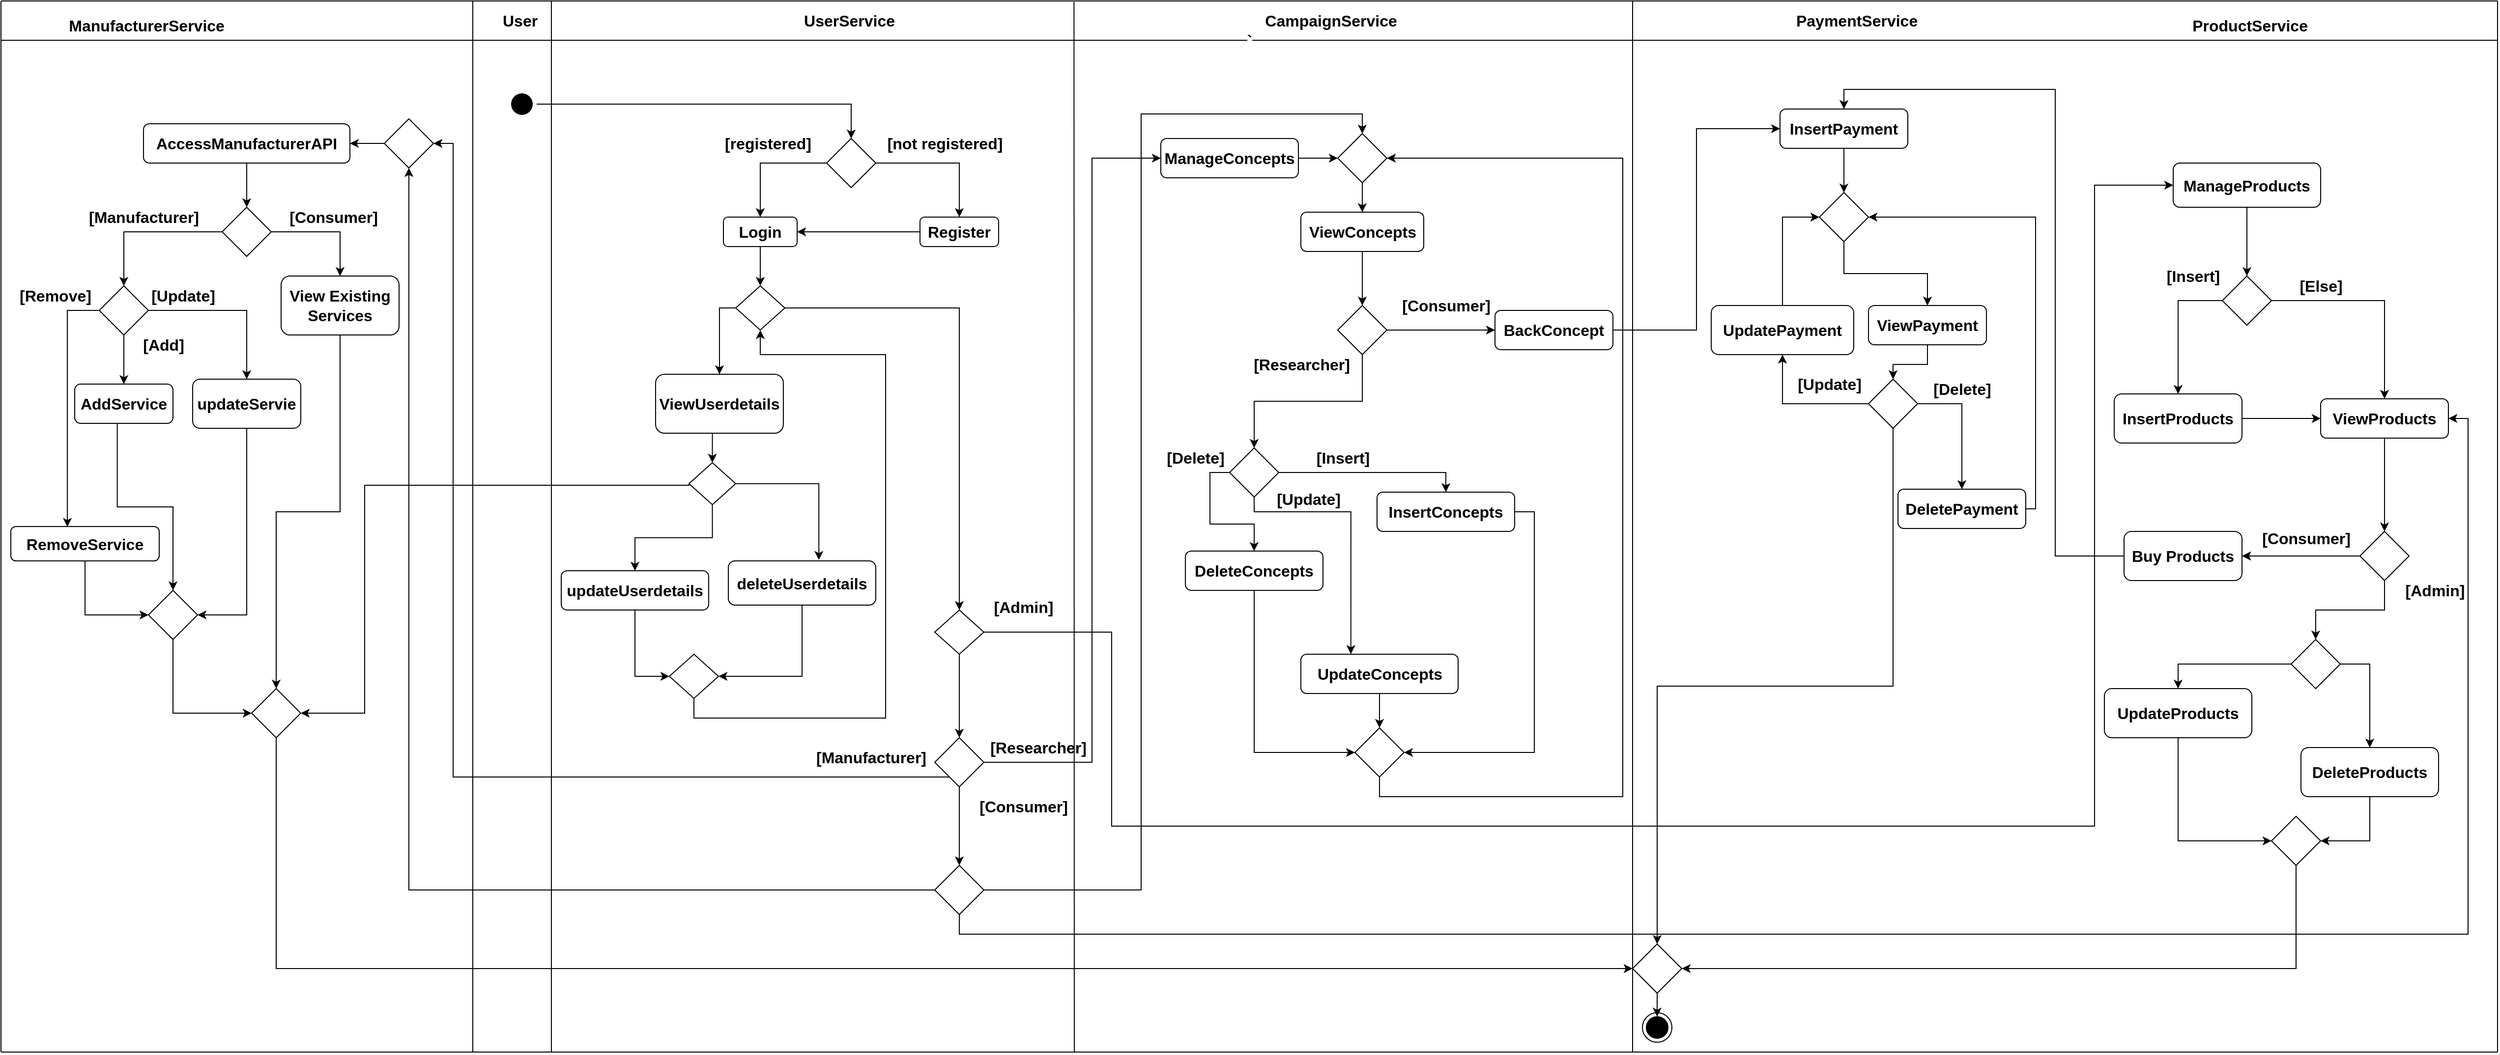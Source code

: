 <mxfile version="14.4.3" type="device"><diagram id="anNJU2DLXXPKKK-bhAb6" name="Page-1"><mxGraphModel dx="3537" dy="1833" grid="1" gridSize="10" guides="1" tooltips="1" connect="1" arrows="1" fold="1" page="1" pageScale="1" pageWidth="850" pageHeight="1100" math="0" shadow="0"><root><mxCell id="0"/><mxCell id="1" parent="0"/><mxCell id="DRFp1WRUp-ejkjeHGt41-28" style="edgeStyle=orthogonalEdgeStyle;rounded=0;orthogonalLoop=1;jettySize=auto;html=1;entryX=0.5;entryY=0;entryDx=0;entryDy=0;fontSize=16;" edge="1" parent="1" source="sw_NTiJg0VVY4vj0tfc3-25" target="sw_NTiJg0VVY4vj0tfc3-28"><mxGeometry relative="1" as="geometry"/></mxCell><mxCell id="sw_NTiJg0VVY4vj0tfc3-25" value="" style="ellipse;html=1;shape=startState;fillColor=#000000;fontSize=16;strokeColor=none;fontStyle=1" parent="1" vertex="1"><mxGeometry x="-335" y="90" width="30" height="30" as="geometry"/></mxCell><mxCell id="sw_NTiJg0VVY4vj0tfc3-3" value="CampaignService&amp;nbsp;" style="text;html=1;align=center;verticalAlign=middle;resizable=0;points=[];autosize=1;fontStyle=1;fontSize=16;" parent="1" vertex="1"><mxGeometry x="430" y="10" width="150" height="20" as="geometry"/></mxCell><mxCell id="sw_NTiJg0VVY4vj0tfc3-4" value="ProductService&amp;nbsp;" style="text;html=1;align=center;verticalAlign=middle;resizable=0;points=[];autosize=1;fontStyle=1;fontSize=16;" parent="1" vertex="1"><mxGeometry x="1370" y="15" width="140" height="20" as="geometry"/></mxCell><mxCell id="sw_NTiJg0VVY4vj0tfc3-5" value="ManufacturerService&amp;nbsp;" style="text;html=1;align=center;verticalAlign=middle;resizable=0;points=[];autosize=1;fontStyle=1;fontSize=16;" parent="1" vertex="1"><mxGeometry x="-790" y="15" width="180" height="20" as="geometry"/></mxCell><mxCell id="sw_NTiJg0VVY4vj0tfc3-6" value="PaymentService&amp;nbsp;" style="text;html=1;align=center;verticalAlign=middle;resizable=0;points=[];autosize=1;fontStyle=1;fontSize=16;" parent="1" vertex="1"><mxGeometry x="970" y="10" width="140" height="20" as="geometry"/></mxCell><mxCell id="sw_NTiJg0VVY4vj0tfc3-17" value="User&amp;nbsp;" style="text;html=1;align=center;verticalAlign=middle;resizable=0;points=[];autosize=1;fontStyle=1;fontSize=16;" parent="1" vertex="1"><mxGeometry x="-350" y="10" width="60" height="20" as="geometry"/></mxCell><mxCell id="sw_NTiJg0VVY4vj0tfc3-18" value="UserService&amp;nbsp;" style="text;html=1;align=center;verticalAlign=middle;resizable=0;points=[];autosize=1;fontStyle=1;fontSize=16;" parent="1" vertex="1"><mxGeometry x="-40" y="10" width="110" height="20" as="geometry"/></mxCell><mxCell id="sw_NTiJg0VVY4vj0tfc3-30" style="edgeStyle=orthogonalEdgeStyle;rounded=0;orthogonalLoop=1;jettySize=auto;html=1;strokeColor=#000000;fontSize=16;exitX=1;exitY=0.5;exitDx=0;exitDy=0;entryX=0.5;entryY=0;entryDx=0;entryDy=0;fontStyle=1" parent="1" source="sw_NTiJg0VVY4vj0tfc3-28" target="sw_NTiJg0VVY4vj0tfc3-33" edge="1"><mxGeometry relative="1" as="geometry"><mxPoint x="330" y="290" as="targetPoint"/></mxGeometry></mxCell><mxCell id="DRFp1WRUp-ejkjeHGt41-29" style="edgeStyle=orthogonalEdgeStyle;rounded=0;orthogonalLoop=1;jettySize=auto;html=1;entryX=0.5;entryY=0;entryDx=0;entryDy=0;fontSize=16;" edge="1" parent="1" source="sw_NTiJg0VVY4vj0tfc3-28" target="sw_NTiJg0VVY4vj0tfc3-32"><mxGeometry relative="1" as="geometry"/></mxCell><mxCell id="sw_NTiJg0VVY4vj0tfc3-28" value="" style="rhombus;whiteSpace=wrap;html=1;strokeColor=#000000;fontSize=16;fontStyle=1;aspect=fixed;" parent="1" vertex="1"><mxGeometry x="-10" y="140" width="50" height="50" as="geometry"/></mxCell><mxCell id="RHuIn2XqReVu43I7xlMA-5" style="edgeStyle=orthogonalEdgeStyle;rounded=0;orthogonalLoop=1;jettySize=auto;html=1;entryX=0.5;entryY=0;entryDx=0;entryDy=0;fontStyle=1;fontSize=16;exitX=0.5;exitY=1;exitDx=0;exitDy=0;" parent="1" source="sw_NTiJg0VVY4vj0tfc3-32" target="RHuIn2XqReVu43I7xlMA-4" edge="1"><mxGeometry relative="1" as="geometry"/></mxCell><mxCell id="sw_NTiJg0VVY4vj0tfc3-32" value="Login" style="rounded=1;whiteSpace=wrap;html=1;strokeColor=#000000;fontSize=16;fontStyle=1" parent="1" vertex="1"><mxGeometry x="-115" y="220" width="75" height="30" as="geometry"/></mxCell><mxCell id="DRFp1WRUp-ejkjeHGt41-31" style="edgeStyle=orthogonalEdgeStyle;rounded=0;orthogonalLoop=1;jettySize=auto;html=1;entryX=1;entryY=0.5;entryDx=0;entryDy=0;fontSize=16;" edge="1" parent="1" source="sw_NTiJg0VVY4vj0tfc3-33" target="sw_NTiJg0VVY4vj0tfc3-32"><mxGeometry relative="1" as="geometry"/></mxCell><mxCell id="sw_NTiJg0VVY4vj0tfc3-33" value="Register" style="rounded=1;whiteSpace=wrap;html=1;strokeColor=#000000;fontSize=16;fontStyle=1" parent="1" vertex="1"><mxGeometry x="85" y="220" width="80" height="30" as="geometry"/></mxCell><mxCell id="sw_NTiJg0VVY4vj0tfc3-35" value="[registered]" style="text;html=1;align=center;verticalAlign=middle;resizable=0;points=[];autosize=1;fontSize=16;fontStyle=1" parent="1" vertex="1"><mxGeometry x="-120" y="135" width="100" height="20" as="geometry"/></mxCell><mxCell id="sw_NTiJg0VVY4vj0tfc3-36" value="[not registered]" style="text;html=1;align=center;verticalAlign=middle;resizable=0;points=[];autosize=1;fontSize=16;fontStyle=1" parent="1" vertex="1"><mxGeometry x="45" y="135" width="130" height="20" as="geometry"/></mxCell><mxCell id="grwjelzWa1VP3s_pixxd-29" style="edgeStyle=orthogonalEdgeStyle;rounded=0;orthogonalLoop=1;jettySize=auto;html=1;entryX=1;entryY=0.5;entryDx=0;entryDy=0;fontStyle=1;fontSize=16;" parent="1" source="sw_NTiJg0VVY4vj0tfc3-38" target="grwjelzWa1VP3s_pixxd-27" edge="1"><mxGeometry relative="1" as="geometry"><Array as="points"><mxPoint x="-390" y="790"/><mxPoint x="-390" y="145"/></Array></mxGeometry></mxCell><mxCell id="grwjelzWa1VP3s_pixxd-66" style="edgeStyle=orthogonalEdgeStyle;rounded=0;orthogonalLoop=1;jettySize=auto;html=1;entryX=0;entryY=0.5;entryDx=0;entryDy=0;exitX=1;exitY=0.5;exitDx=0;exitDy=0;fontStyle=1;fontSize=16;" parent="1" source="sw_NTiJg0VVY4vj0tfc3-38" target="grwjelzWa1VP3s_pixxd-65" edge="1"><mxGeometry relative="1" as="geometry"><Array as="points"><mxPoint x="260" y="775"/><mxPoint x="260" y="160"/></Array></mxGeometry></mxCell><mxCell id="grwjelzWa1VP3s_pixxd-108" style="edgeStyle=orthogonalEdgeStyle;rounded=0;orthogonalLoop=1;jettySize=auto;html=1;entryX=0.5;entryY=0;entryDx=0;entryDy=0;strokeColor=#000000;fontStyle=1;fontSize=16;" parent="1" source="sw_NTiJg0VVY4vj0tfc3-38" target="grwjelzWa1VP3s_pixxd-17" edge="1"><mxGeometry relative="1" as="geometry"/></mxCell><mxCell id="sw_NTiJg0VVY4vj0tfc3-38" value="" style="rhombus;whiteSpace=wrap;html=1;rounded=0;fontSize=16;fontStyle=1;aspect=fixed;" parent="1" vertex="1"><mxGeometry x="100" y="750" width="50" height="50" as="geometry"/></mxCell><mxCell id="sw_NTiJg0VVY4vj0tfc3-41" value="[&lt;span style=&quot;font-family: helvetica, sans-serif; font-size: 16px;&quot;&gt;Researcher]&lt;/span&gt;" style="text;html=1;align=center;verticalAlign=middle;resizable=0;points=[];autosize=1;fontSize=16;fontStyle=1" parent="1" vertex="1"><mxGeometry x="150" y="750" width="110" height="20" as="geometry"/></mxCell><mxCell id="sw_NTiJg0VVY4vj0tfc3-43" value="[&lt;span style=&quot;font-family: helvetica, sans-serif; font-size: 16px;&quot;&gt;Manufacturer]&lt;/span&gt;" style="text;html=1;align=center;verticalAlign=middle;resizable=0;points=[];autosize=1;fontSize=16;fontStyle=1" parent="1" vertex="1"><mxGeometry x="-30" y="760" width="130" height="20" as="geometry"/></mxCell><mxCell id="sw_NTiJg0VVY4vj0tfc3-46" value="[&lt;span style=&quot;font-family: helvetica, sans-serif; font-size: 16px;&quot;&gt;Consumer]&lt;/span&gt;" style="text;html=1;align=center;verticalAlign=middle;resizable=0;points=[];autosize=1;fontSize=16;fontStyle=1" parent="1" vertex="1"><mxGeometry x="135" y="810" width="110" height="20" as="geometry"/></mxCell><mxCell id="grwjelzWa1VP3s_pixxd-85" style="edgeStyle=orthogonalEdgeStyle;rounded=0;orthogonalLoop=1;jettySize=auto;html=1;entryX=1;entryY=0.5;entryDx=0;entryDy=0;exitX=1;exitY=0.5;exitDx=0;exitDy=0;fontStyle=1;fontSize=16;" parent="1" source="sw_NTiJg0VVY4vj0tfc3-49" target="grwjelzWa1VP3s_pixxd-82" edge="1"><mxGeometry relative="1" as="geometry"/></mxCell><mxCell id="sw_NTiJg0VVY4vj0tfc3-49" value="InsertConcepts" style="rounded=1;whiteSpace=wrap;html=1;strokeColor=#000000;fillColor=none;fontSize=16;fontStyle=1" parent="1" vertex="1"><mxGeometry x="550" y="500" width="140" height="40" as="geometry"/></mxCell><mxCell id="grwjelzWa1VP3s_pixxd-21" style="edgeStyle=orthogonalEdgeStyle;rounded=0;orthogonalLoop=1;jettySize=auto;html=1;fontStyle=1;fontSize=16;" parent="1" source="sw_NTiJg0VVY4vj0tfc3-50" target="grwjelzWa1VP3s_pixxd-20" edge="1"><mxGeometry relative="1" as="geometry"/></mxCell><mxCell id="sw_NTiJg0VVY4vj0tfc3-50" value="AccessManufacturerAPI" style="rounded=1;whiteSpace=wrap;html=1;strokeColor=#000000;fillColor=none;fontSize=16;fontStyle=1" parent="1" vertex="1"><mxGeometry x="-705" y="125" width="210" height="40" as="geometry"/></mxCell><mxCell id="grwjelzWa1VP3s_pixxd-4" style="edgeStyle=orthogonalEdgeStyle;rounded=0;orthogonalLoop=1;jettySize=auto;html=1;entryX=0.5;entryY=0;entryDx=0;entryDy=0;fontStyle=1;fontSize=16;" parent="1" source="grwjelzWa1VP3s_pixxd-2" target="grwjelzWa1VP3s_pixxd-8" edge="1"><mxGeometry relative="1" as="geometry"><mxPoint x="-625" y="460" as="targetPoint"/></mxGeometry></mxCell><mxCell id="grwjelzWa1VP3s_pixxd-5" style="edgeStyle=orthogonalEdgeStyle;rounded=0;orthogonalLoop=1;jettySize=auto;html=1;fontStyle=1;fontSize=16;exitX=0;exitY=0.5;exitDx=0;exitDy=0;entryX=0.381;entryY=0.012;entryDx=0;entryDy=0;entryPerimeter=0;" parent="1" source="grwjelzWa1VP3s_pixxd-2" target="grwjelzWa1VP3s_pixxd-7" edge="1"><mxGeometry relative="1" as="geometry"><mxPoint x="-1070" y="555" as="targetPoint"/></mxGeometry></mxCell><mxCell id="grwjelzWa1VP3s_pixxd-6" style="edgeStyle=orthogonalEdgeStyle;rounded=0;orthogonalLoop=1;jettySize=auto;html=1;entryX=0.5;entryY=0;entryDx=0;entryDy=0;exitX=1;exitY=0.5;exitDx=0;exitDy=0;fontStyle=1;fontSize=16;" parent="1" source="grwjelzWa1VP3s_pixxd-2" target="grwjelzWa1VP3s_pixxd-9" edge="1"><mxGeometry relative="1" as="geometry"><mxPoint x="-500" y="320" as="targetPoint"/></mxGeometry></mxCell><mxCell id="grwjelzWa1VP3s_pixxd-2" value="" style="rhombus;whiteSpace=wrap;html=1;strokeColor=#000000;fontSize=16;fontStyle=1;aspect=fixed;" parent="1" vertex="1"><mxGeometry x="-750" y="290" width="50" height="50" as="geometry"/></mxCell><mxCell id="grwjelzWa1VP3s_pixxd-13" style="edgeStyle=orthogonalEdgeStyle;rounded=0;orthogonalLoop=1;jettySize=auto;html=1;entryX=0;entryY=0.5;entryDx=0;entryDy=0;fontStyle=1;fontSize=16;exitX=0.5;exitY=1;exitDx=0;exitDy=0;" parent="1" source="grwjelzWa1VP3s_pixxd-7" target="grwjelzWa1VP3s_pixxd-168" edge="1"><mxGeometry relative="1" as="geometry"><mxPoint x="-1070" y="915" as="targetPoint"/><mxPoint x="-1070" y="635" as="sourcePoint"/></mxGeometry></mxCell><mxCell id="grwjelzWa1VP3s_pixxd-14" style="edgeStyle=orthogonalEdgeStyle;rounded=0;orthogonalLoop=1;jettySize=auto;html=1;exitX=0.433;exitY=1.013;exitDx=0;exitDy=0;exitPerimeter=0;entryX=0.5;entryY=0;entryDx=0;entryDy=0;fontStyle=1;fontSize=16;" parent="1" source="grwjelzWa1VP3s_pixxd-8" target="grwjelzWa1VP3s_pixxd-168" edge="1"><mxGeometry relative="1" as="geometry"><mxPoint x="-869" y="905" as="targetPoint"/></mxGeometry></mxCell><mxCell id="grwjelzWa1VP3s_pixxd-15" style="edgeStyle=orthogonalEdgeStyle;rounded=0;orthogonalLoop=1;jettySize=auto;html=1;entryX=1;entryY=0.5;entryDx=0;entryDy=0;exitX=0.5;exitY=1;exitDx=0;exitDy=0;fontStyle=1;fontSize=16;" parent="1" source="grwjelzWa1VP3s_pixxd-9" target="grwjelzWa1VP3s_pixxd-168" edge="1"><mxGeometry relative="1" as="geometry"><mxPoint x="-640" y="740" as="targetPoint"/></mxGeometry></mxCell><mxCell id="grwjelzWa1VP3s_pixxd-10" value="[Remove]" style="text;html=1;align=center;verticalAlign=middle;resizable=0;points=[];autosize=1;fontStyle=1;fontSize=16;" parent="1" vertex="1"><mxGeometry x="-840" y="290" width="90" height="20" as="geometry"/></mxCell><mxCell id="grwjelzWa1VP3s_pixxd-11" value="[&lt;span style=&quot;font-size: 16px;&quot;&gt;Add&lt;/span&gt;]" style="text;html=1;align=center;verticalAlign=middle;resizable=0;points=[];autosize=1;fontStyle=1;fontSize=16;" parent="1" vertex="1"><mxGeometry x="-715" y="340" width="60" height="20" as="geometry"/></mxCell><mxCell id="grwjelzWa1VP3s_pixxd-12" value="[U&lt;span style=&quot;font-size: 16px;&quot;&gt;pdate&lt;/span&gt;]" style="text;html=1;align=center;verticalAlign=middle;resizable=0;points=[];autosize=1;fontStyle=1;fontSize=16;" parent="1" vertex="1"><mxGeometry x="-705" y="290" width="80" height="20" as="geometry"/></mxCell><mxCell id="grwjelzWa1VP3s_pixxd-16" value="" style="ellipse;html=1;shape=endState;fillColor=#000000;fontStyle=1;fontSize=16;" parent="1" vertex="1"><mxGeometry x="820" y="1030" width="30" height="30" as="geometry"/></mxCell><mxCell id="grwjelzWa1VP3s_pixxd-28" style="edgeStyle=orthogonalEdgeStyle;rounded=0;orthogonalLoop=1;jettySize=auto;html=1;entryX=0.5;entryY=1;entryDx=0;entryDy=0;fontStyle=1;fontSize=16;" parent="1" source="grwjelzWa1VP3s_pixxd-17" target="grwjelzWa1VP3s_pixxd-27" edge="1"><mxGeometry relative="1" as="geometry"/></mxCell><mxCell id="grwjelzWa1VP3s_pixxd-91" style="edgeStyle=orthogonalEdgeStyle;rounded=0;orthogonalLoop=1;jettySize=auto;html=1;entryX=0.5;entryY=0;entryDx=0;entryDy=0;exitX=1;exitY=0.5;exitDx=0;exitDy=0;fontStyle=1;fontSize=16;" parent="1" source="grwjelzWa1VP3s_pixxd-17" target="grwjelzWa1VP3s_pixxd-88" edge="1"><mxGeometry relative="1" as="geometry"><Array as="points"><mxPoint x="310" y="905"/><mxPoint x="310" y="115"/><mxPoint x="535" y="115"/></Array></mxGeometry></mxCell><mxCell id="grwjelzWa1VP3s_pixxd-133" style="edgeStyle=orthogonalEdgeStyle;rounded=0;orthogonalLoop=1;jettySize=auto;html=1;strokeColor=#000000;exitX=0.5;exitY=1;exitDx=0;exitDy=0;entryX=1;entryY=0.5;entryDx=0;entryDy=0;fontStyle=1;fontSize=16;" parent="1" source="grwjelzWa1VP3s_pixxd-17" target="grwjelzWa1VP3s_pixxd-123" edge="1"><mxGeometry relative="1" as="geometry"><mxPoint x="1760" y="650" as="targetPoint"/><Array as="points"><mxPoint x="125" y="950"/><mxPoint x="1660" y="950"/><mxPoint x="1660" y="425"/></Array></mxGeometry></mxCell><mxCell id="grwjelzWa1VP3s_pixxd-17" value="" style="rhombus;whiteSpace=wrap;html=1;rounded=0;fontSize=16;fontStyle=1;aspect=fixed;" parent="1" vertex="1"><mxGeometry x="100" y="880" width="50" height="50" as="geometry"/></mxCell><mxCell id="grwjelzWa1VP3s_pixxd-22" style="edgeStyle=orthogonalEdgeStyle;rounded=0;orthogonalLoop=1;jettySize=auto;html=1;entryX=0.5;entryY=0;entryDx=0;entryDy=0;fontStyle=1;fontSize=16;" parent="1" source="grwjelzWa1VP3s_pixxd-20" target="grwjelzWa1VP3s_pixxd-2" edge="1"><mxGeometry relative="1" as="geometry"/></mxCell><mxCell id="grwjelzWa1VP3s_pixxd-26" style="edgeStyle=orthogonalEdgeStyle;rounded=0;orthogonalLoop=1;jettySize=auto;html=1;fontStyle=1;fontSize=16;" parent="1" source="grwjelzWa1VP3s_pixxd-20" target="grwjelzWa1VP3s_pixxd-31" edge="1"><mxGeometry relative="1" as="geometry"><mxPoint x="-450" y="590" as="targetPoint"/></mxGeometry></mxCell><mxCell id="grwjelzWa1VP3s_pixxd-20" value="" style="rhombus;whiteSpace=wrap;html=1;strokeColor=#000000;fontSize=16;fontStyle=1;aspect=fixed;" parent="1" vertex="1"><mxGeometry x="-625" y="210" width="50" height="50" as="geometry"/></mxCell><mxCell id="grwjelzWa1VP3s_pixxd-23" value="[&lt;span style=&quot;font-family: helvetica, sans-serif; font-size: 16px;&quot;&gt;Manufacturer]&lt;/span&gt;" style="text;html=1;align=center;verticalAlign=middle;resizable=0;points=[];autosize=1;fontSize=16;fontStyle=1" parent="1" vertex="1"><mxGeometry x="-770" y="210" width="130" height="20" as="geometry"/></mxCell><mxCell id="grwjelzWa1VP3s_pixxd-24" value="[&lt;span style=&quot;font-family: helvetica, sans-serif; font-size: 16px;&quot;&gt;Consumer]&lt;/span&gt;" style="text;html=1;align=center;verticalAlign=middle;resizable=0;points=[];autosize=1;fontSize=16;fontStyle=1" parent="1" vertex="1"><mxGeometry x="-567.5" y="210" width="110" height="20" as="geometry"/></mxCell><mxCell id="grwjelzWa1VP3s_pixxd-30" style="edgeStyle=orthogonalEdgeStyle;rounded=0;orthogonalLoop=1;jettySize=auto;html=1;entryX=1;entryY=0.5;entryDx=0;entryDy=0;fontStyle=1;fontSize=16;" parent="1" source="grwjelzWa1VP3s_pixxd-27" target="sw_NTiJg0VVY4vj0tfc3-50" edge="1"><mxGeometry relative="1" as="geometry"/></mxCell><mxCell id="grwjelzWa1VP3s_pixxd-27" value="" style="rhombus;whiteSpace=wrap;html=1;rounded=0;fontSize=16;fontStyle=1;aspect=fixed;" parent="1" vertex="1"><mxGeometry x="-460" y="120" width="50" height="50" as="geometry"/></mxCell><mxCell id="grwjelzWa1VP3s_pixxd-61" value="" style="group;fontStyle=1;fontSize=16;" parent="1" vertex="1" connectable="0"><mxGeometry x="-580" y="280" width="135" height="60" as="geometry"/></mxCell><mxCell id="grwjelzWa1VP3s_pixxd-55" value="" style="group;fontStyle=1;fontSize=16;" parent="grwjelzWa1VP3s_pixxd-61" vertex="1" connectable="0"><mxGeometry x="90" y="35" width="16" height="10" as="geometry"/></mxCell><mxCell id="grwjelzWa1VP3s_pixxd-56" value="" style="endArrow=none;html=1;strokeColor=#000000;fontStyle=1;rounded=0;fontSize=16;" parent="grwjelzWa1VP3s_pixxd-55" edge="1"><mxGeometry x="-25.714" y="-12.5" width="14.286" height="12.5" as="geometry"><mxPoint y="5" as="sourcePoint"/><mxPoint x="20" y="5" as="targetPoint"/></mxGeometry></mxCell><mxCell id="grwjelzWa1VP3s_pixxd-57" value="" style="endArrow=none;html=1;strokeColor=#000000;fontStyle=1;rounded=0;fontSize=16;" parent="grwjelzWa1VP3s_pixxd-55" edge="1"><mxGeometry x="-22.571" y="-12.5" width="14.286" height="12.5" as="geometry"><mxPoint x="0.286" y="5" as="sourcePoint"/><mxPoint x="0.286" y="12.5" as="targetPoint"/></mxGeometry></mxCell><mxCell id="grwjelzWa1VP3s_pixxd-58" value="" style="endArrow=none;html=1;strokeColor=#000000;fontStyle=1;rounded=0;fontSize=16;" parent="grwjelzWa1VP3s_pixxd-55" edge="1"><mxGeometry x="-26.0" y="-12.5" width="14.286" height="12.5" as="geometry"><mxPoint x="9.714" y="5" as="sourcePoint"/><mxPoint x="9.714" y="12.5" as="targetPoint"/></mxGeometry></mxCell><mxCell id="grwjelzWa1VP3s_pixxd-59" value="" style="endArrow=none;html=1;strokeColor=#000000;fontStyle=1;rounded=0;fontSize=16;" parent="grwjelzWa1VP3s_pixxd-55" edge="1"><mxGeometry x="-26.0" y="-12.5" width="14.286" height="12.5" as="geometry"><mxPoint x="19.714" y="5" as="sourcePoint"/><mxPoint x="19.714" y="12.5" as="targetPoint"/></mxGeometry></mxCell><mxCell id="grwjelzWa1VP3s_pixxd-60" value="" style="endArrow=none;html=1;strokeColor=#000000;fontStyle=1;rounded=0;fontSize=16;" parent="grwjelzWa1VP3s_pixxd-55" edge="1"><mxGeometry x="-26.0" y="-12.5" width="14.286" height="12.5" as="geometry"><mxPoint x="9.714" y="5" as="sourcePoint"/><mxPoint x="9.714" as="targetPoint"/></mxGeometry></mxCell><mxCell id="grwjelzWa1VP3s_pixxd-31" value="View Existing Services" style="rounded=1;whiteSpace=wrap;html=1;strokeColor=#000000;fontStyle=1;fontSize=16;" parent="grwjelzWa1VP3s_pixxd-61" vertex="1"><mxGeometry x="15" width="120" height="60" as="geometry"/></mxCell><mxCell id="grwjelzWa1VP3s_pixxd-63" value="" style="group;fontStyle=1;fontSize=16;" parent="1" vertex="1" connectable="0"><mxGeometry x="-775" y="390" width="100" height="40" as="geometry"/></mxCell><mxCell id="grwjelzWa1VP3s_pixxd-8" value="AddService" style="rounded=1;whiteSpace=wrap;html=1;strokeColor=#000000;fillColor=none;fontSize=16;fontStyle=1" parent="grwjelzWa1VP3s_pixxd-63" vertex="1"><mxGeometry width="100" height="40" as="geometry"/></mxCell><mxCell id="grwjelzWa1VP3s_pixxd-79" style="edgeStyle=orthogonalEdgeStyle;rounded=0;orthogonalLoop=1;jettySize=auto;html=1;entryX=0;entryY=0.5;entryDx=0;entryDy=0;fontStyle=1;fontSize=16;" parent="1" source="grwjelzWa1VP3s_pixxd-65" target="grwjelzWa1VP3s_pixxd-88" edge="1"><mxGeometry relative="1" as="geometry"/></mxCell><mxCell id="grwjelzWa1VP3s_pixxd-65" value="ManageConcepts" style="rounded=1;whiteSpace=wrap;html=1;strokeColor=#000000;fillColor=none;fontSize=16;fontStyle=1" parent="1" vertex="1"><mxGeometry x="330" y="140" width="140" height="40" as="geometry"/></mxCell><mxCell id="grwjelzWa1VP3s_pixxd-70" style="edgeStyle=orthogonalEdgeStyle;rounded=0;orthogonalLoop=1;jettySize=auto;html=1;exitX=0;exitY=0.5;exitDx=0;exitDy=0;fontStyle=1;fontSize=16;" parent="1" source="grwjelzWa1VP3s_pixxd-67" target="grwjelzWa1VP3s_pixxd-76" edge="1"><mxGeometry relative="1" as="geometry"><mxPoint x="530" y="370" as="targetPoint"/></mxGeometry></mxCell><mxCell id="grwjelzWa1VP3s_pixxd-71" style="edgeStyle=orthogonalEdgeStyle;rounded=0;orthogonalLoop=1;jettySize=auto;html=1;entryX=0.318;entryY=-0.004;entryDx=0;entryDy=0;entryPerimeter=0;fontStyle=1;fontSize=16;exitX=0.5;exitY=1;exitDx=0;exitDy=0;" parent="1" source="grwjelzWa1VP3s_pixxd-67" target="grwjelzWa1VP3s_pixxd-80" edge="1"><mxGeometry relative="1" as="geometry"><mxPoint x="700" y="410" as="targetPoint"/><mxPoint x="560" y="480" as="sourcePoint"/><Array as="points"><mxPoint x="425" y="520"/><mxPoint x="523" y="520"/></Array></mxGeometry></mxCell><mxCell id="grwjelzWa1VP3s_pixxd-72" style="edgeStyle=orthogonalEdgeStyle;rounded=0;orthogonalLoop=1;jettySize=auto;html=1;entryX=0.5;entryY=0;entryDx=0;entryDy=0;fontStyle=1;fontSize=16;exitX=1;exitY=0.5;exitDx=0;exitDy=0;" parent="1" source="grwjelzWa1VP3s_pixxd-67" target="sw_NTiJg0VVY4vj0tfc3-49" edge="1"><mxGeometry relative="1" as="geometry"><mxPoint x="790" y="370" as="targetPoint"/><mxPoint x="620" y="480" as="sourcePoint"/></mxGeometry></mxCell><mxCell id="grwjelzWa1VP3s_pixxd-67" value="" style="rhombus;whiteSpace=wrap;html=1;rounded=0;fontSize=16;fontStyle=1;aspect=fixed;" parent="1" vertex="1"><mxGeometry x="400" y="455" width="50" height="50" as="geometry"/></mxCell><mxCell id="grwjelzWa1VP3s_pixxd-73" value="[U&lt;span style=&quot;font-size: 16px;&quot;&gt;pdate&lt;/span&gt;]" style="text;html=1;align=center;verticalAlign=middle;resizable=0;points=[];autosize=1;fontStyle=1;fontSize=16;" parent="1" vertex="1"><mxGeometry x="970" y="380" width="80" height="20" as="geometry"/></mxCell><mxCell id="grwjelzWa1VP3s_pixxd-74" value="[&lt;span style=&quot;font-size: 16px;&quot;&gt;Insert&lt;/span&gt;]" style="text;html=1;align=center;verticalAlign=middle;resizable=0;points=[];autosize=1;fontStyle=1;fontSize=16;" parent="1" vertex="1"><mxGeometry x="480" y="455" width="70" height="20" as="geometry"/></mxCell><mxCell id="grwjelzWa1VP3s_pixxd-75" value="[Delete]" style="text;html=1;align=center;verticalAlign=middle;resizable=0;points=[];autosize=1;fontStyle=1;fontSize=16;" parent="1" vertex="1"><mxGeometry x="1110" y="385" width="70" height="20" as="geometry"/></mxCell><mxCell id="grwjelzWa1VP3s_pixxd-81" style="edgeStyle=orthogonalEdgeStyle;rounded=0;orthogonalLoop=1;jettySize=auto;html=1;entryX=0;entryY=0.5;entryDx=0;entryDy=0;exitX=0.5;exitY=1;exitDx=0;exitDy=0;fontStyle=1;fontSize=16;" parent="1" source="grwjelzWa1VP3s_pixxd-76" target="grwjelzWa1VP3s_pixxd-82" edge="1"><mxGeometry relative="1" as="geometry"><mxPoint x="640" y="710" as="targetPoint"/></mxGeometry></mxCell><mxCell id="grwjelzWa1VP3s_pixxd-76" value="DeleteConcepts" style="rounded=1;whiteSpace=wrap;html=1;strokeColor=#000000;fillColor=none;fontSize=16;fontStyle=1" parent="1" vertex="1"><mxGeometry x="355" y="560" width="140" height="40" as="geometry"/></mxCell><mxCell id="grwjelzWa1VP3s_pixxd-94" style="edgeStyle=orthogonalEdgeStyle;rounded=0;orthogonalLoop=1;jettySize=auto;html=1;entryX=0.5;entryY=0;entryDx=0;entryDy=0;fontStyle=1;fontSize=16;" parent="1" source="grwjelzWa1VP3s_pixxd-78" target="grwjelzWa1VP3s_pixxd-93" edge="1"><mxGeometry relative="1" as="geometry"/></mxCell><mxCell id="grwjelzWa1VP3s_pixxd-78" value="ViewConcepts" style="rounded=1;whiteSpace=wrap;html=1;strokeColor=#000000;fillColor=none;fontSize=16;fontStyle=1" parent="1" vertex="1"><mxGeometry x="472.5" y="215" width="125" height="40" as="geometry"/></mxCell><mxCell id="grwjelzWa1VP3s_pixxd-83" style="edgeStyle=orthogonalEdgeStyle;rounded=0;orthogonalLoop=1;jettySize=auto;html=1;fontStyle=1;fontSize=16;" parent="1" source="grwjelzWa1VP3s_pixxd-80" target="grwjelzWa1VP3s_pixxd-82" edge="1"><mxGeometry relative="1" as="geometry"/></mxCell><mxCell id="grwjelzWa1VP3s_pixxd-80" value="UpdateConcepts" style="rounded=1;whiteSpace=wrap;html=1;strokeColor=#000000;fillColor=none;fontSize=16;fontStyle=1" parent="1" vertex="1"><mxGeometry x="472.5" y="665" width="160" height="40" as="geometry"/></mxCell><mxCell id="grwjelzWa1VP3s_pixxd-87" style="edgeStyle=orthogonalEdgeStyle;rounded=0;orthogonalLoop=1;jettySize=auto;html=1;entryX=1;entryY=0.5;entryDx=0;entryDy=0;exitX=0.5;exitY=1;exitDx=0;exitDy=0;fontStyle=1;fontSize=16;" parent="1" source="grwjelzWa1VP3s_pixxd-82" target="grwjelzWa1VP3s_pixxd-88" edge="1"><mxGeometry relative="1" as="geometry"><Array as="points"><mxPoint x="553" y="810"/><mxPoint x="800" y="810"/><mxPoint x="800" y="160"/></Array></mxGeometry></mxCell><mxCell id="grwjelzWa1VP3s_pixxd-82" value="" style="rhombus;whiteSpace=wrap;html=1;rounded=0;fontSize=16;fontStyle=1;aspect=fixed;" parent="1" vertex="1"><mxGeometry x="527.5" y="740" width="50" height="50" as="geometry"/></mxCell><mxCell id="grwjelzWa1VP3s_pixxd-167" style="edgeStyle=orthogonalEdgeStyle;rounded=0;orthogonalLoop=1;jettySize=auto;html=1;strokeColor=#000000;entryX=0.5;entryY=0;entryDx=0;entryDy=0;fontStyle=1;fontSize=16;" parent="1" source="grwjelzWa1VP3s_pixxd-31" target="grwjelzWa1VP3s_pixxd-171" edge="1"><mxGeometry relative="1" as="geometry"><mxPoint x="-565" y="925" as="targetPoint"/></mxGeometry></mxCell><mxCell id="grwjelzWa1VP3s_pixxd-9" value="updateServie" style="rounded=1;whiteSpace=wrap;html=1;strokeColor=#000000;fillColor=none;fontSize=16;fontStyle=1" parent="1" vertex="1"><mxGeometry x="-655" y="385" width="110" height="50" as="geometry"/></mxCell><mxCell id="grwjelzWa1VP3s_pixxd-7" value="RemoveService" style="rounded=1;whiteSpace=wrap;html=1;strokeColor=#000000;fillColor=none;fontSize=16;fontStyle=1" parent="1" vertex="1"><mxGeometry x="-840" y="535" width="151" height="35" as="geometry"/></mxCell><mxCell id="grwjelzWa1VP3s_pixxd-90" style="edgeStyle=orthogonalEdgeStyle;rounded=0;orthogonalLoop=1;jettySize=auto;html=1;exitX=0.5;exitY=1;exitDx=0;exitDy=0;entryX=0.5;entryY=0;entryDx=0;entryDy=0;fontStyle=1;fontSize=16;" parent="1" source="grwjelzWa1VP3s_pixxd-88" target="grwjelzWa1VP3s_pixxd-78" edge="1"><mxGeometry relative="1" as="geometry"/></mxCell><mxCell id="grwjelzWa1VP3s_pixxd-88" value="" style="rhombus;whiteSpace=wrap;html=1;rounded=0;fontSize=16;fontStyle=1;aspect=fixed;" parent="1" vertex="1"><mxGeometry x="510" y="135" width="50" height="50" as="geometry"/></mxCell><mxCell id="grwjelzWa1VP3s_pixxd-95" style="edgeStyle=orthogonalEdgeStyle;rounded=0;orthogonalLoop=1;jettySize=auto;html=1;entryX=0.5;entryY=0;entryDx=0;entryDy=0;exitX=0.5;exitY=1;exitDx=0;exitDy=0;fontStyle=1;fontSize=16;" parent="1" source="grwjelzWa1VP3s_pixxd-93" target="grwjelzWa1VP3s_pixxd-67" edge="1"><mxGeometry relative="1" as="geometry"/></mxCell><mxCell id="grwjelzWa1VP3s_pixxd-98" style="edgeStyle=orthogonalEdgeStyle;rounded=0;orthogonalLoop=1;jettySize=auto;html=1;entryX=0;entryY=0.5;entryDx=0;entryDy=0;fontStyle=1;fontSize=16;" parent="1" source="grwjelzWa1VP3s_pixxd-93" target="grwjelzWa1VP3s_pixxd-102" edge="1"><mxGeometry relative="1" as="geometry"><mxPoint x="930" y="360" as="targetPoint"/></mxGeometry></mxCell><mxCell id="grwjelzWa1VP3s_pixxd-93" value="" style="rhombus;whiteSpace=wrap;html=1;rounded=0;fontSize=16;fontStyle=1;aspect=fixed;" parent="1" vertex="1"><mxGeometry x="510" y="310" width="50" height="50" as="geometry"/></mxCell><mxCell id="grwjelzWa1VP3s_pixxd-96" value="[&lt;span style=&quot;font-family: helvetica, sans-serif; font-size: 16px;&quot;&gt;Researcher]&lt;/span&gt;" style="text;html=1;align=center;verticalAlign=middle;resizable=0;points=[];autosize=1;fontSize=16;fontStyle=1" parent="1" vertex="1"><mxGeometry x="417.5" y="360" width="110" height="20" as="geometry"/></mxCell><mxCell id="grwjelzWa1VP3s_pixxd-99" value="[&lt;span style=&quot;font-family: helvetica, sans-serif; font-size: 16px;&quot;&gt;Consumer]&lt;/span&gt;" style="text;html=1;align=center;verticalAlign=middle;resizable=0;points=[];autosize=1;fontSize=16;fontStyle=1" parent="1" vertex="1"><mxGeometry x="565" y="300" width="110" height="20" as="geometry"/></mxCell><mxCell id="grwjelzWa1VP3s_pixxd-146" style="edgeStyle=orthogonalEdgeStyle;rounded=0;orthogonalLoop=1;jettySize=auto;html=1;strokeColor=#000000;entryX=0;entryY=0.5;entryDx=0;entryDy=0;fontStyle=1;fontSize=16;exitX=1;exitY=0.5;exitDx=0;exitDy=0;" parent="1" source="grwjelzWa1VP3s_pixxd-102" target="grwjelzWa1VP3s_pixxd-147" edge="1"><mxGeometry relative="1" as="geometry"><mxPoint x="1150" y="130" as="targetPoint"/></mxGeometry></mxCell><mxCell id="grwjelzWa1VP3s_pixxd-102" value="BackConcept" style="rounded=1;whiteSpace=wrap;html=1;strokeColor=#000000;fillColor=none;fontSize=16;arcSize=15;fontStyle=1" parent="1" vertex="1"><mxGeometry x="670" y="315" width="120" height="40" as="geometry"/></mxCell><mxCell id="grwjelzWa1VP3s_pixxd-116" style="edgeStyle=orthogonalEdgeStyle;rounded=0;orthogonalLoop=1;jettySize=auto;html=1;strokeColor=#000000;entryX=0;entryY=0.5;entryDx=0;entryDy=0;fontStyle=1;fontSize=16;exitX=1;exitY=0.5;exitDx=0;exitDy=0;" parent="1" source="grwjelzWa1VP3s_pixxd-109" target="grwjelzWa1VP3s_pixxd-117" edge="1"><mxGeometry relative="1" as="geometry"><mxPoint x="1910" y="240" as="targetPoint"/><Array as="points"><mxPoint x="280" y="643"/><mxPoint x="280" y="840"/><mxPoint x="1280" y="840"/><mxPoint x="1280" y="188"/></Array></mxGeometry></mxCell><mxCell id="DRFp1WRUp-ejkjeHGt41-39" style="edgeStyle=orthogonalEdgeStyle;rounded=0;orthogonalLoop=1;jettySize=auto;html=1;entryX=0.5;entryY=0;entryDx=0;entryDy=0;fontSize=16;" edge="1" parent="1" source="grwjelzWa1VP3s_pixxd-109" target="sw_NTiJg0VVY4vj0tfc3-38"><mxGeometry relative="1" as="geometry"/></mxCell><mxCell id="grwjelzWa1VP3s_pixxd-109" value="" style="rhombus;whiteSpace=wrap;html=1;rounded=0;fontSize=16;fontStyle=1;aspect=fixed;" parent="1" vertex="1"><mxGeometry x="100" y="620" width="50" height="45" as="geometry"/></mxCell><mxCell id="grwjelzWa1VP3s_pixxd-114" value="[&lt;span style=&quot;font-family: helvetica, sans-serif; font-size: 16px;&quot;&gt;Admin]&lt;/span&gt;" style="text;html=1;align=center;verticalAlign=middle;resizable=0;points=[];autosize=1;fontSize=16;fontStyle=1" parent="1" vertex="1"><mxGeometry x="150" y="607" width="80" height="20" as="geometry"/></mxCell><mxCell id="grwjelzWa1VP3s_pixxd-118" style="edgeStyle=orthogonalEdgeStyle;rounded=0;orthogonalLoop=1;jettySize=auto;html=1;strokeColor=#000000;fontStyle=1;fontSize=16;" parent="1" source="grwjelzWa1VP3s_pixxd-117" target="grwjelzWa1VP3s_pixxd-120" edge="1"><mxGeometry relative="1" as="geometry"><mxPoint x="1955" y="320" as="targetPoint"/></mxGeometry></mxCell><mxCell id="grwjelzWa1VP3s_pixxd-117" value="ManageProducts" style="rounded=1;whiteSpace=wrap;html=1;strokeColor=#000000;fillColor=none;fontSize=16;fontStyle=1" parent="1" vertex="1"><mxGeometry x="1360" y="165" width="150" height="45" as="geometry"/></mxCell><mxCell id="DRFp1WRUp-ejkjeHGt41-54" style="edgeStyle=orthogonalEdgeStyle;rounded=0;orthogonalLoop=1;jettySize=auto;html=1;entryX=0;entryY=0.5;entryDx=0;entryDy=0;fontSize=16;" edge="1" parent="1" source="grwjelzWa1VP3s_pixxd-119" target="grwjelzWa1VP3s_pixxd-123"><mxGeometry relative="1" as="geometry"/></mxCell><mxCell id="grwjelzWa1VP3s_pixxd-119" value="InsertProducts" style="rounded=1;whiteSpace=wrap;html=1;strokeColor=#000000;fillColor=none;fontSize=16;fontStyle=1" parent="1" vertex="1"><mxGeometry x="1300" y="400" width="130" height="50" as="geometry"/></mxCell><mxCell id="grwjelzWa1VP3s_pixxd-121" style="edgeStyle=orthogonalEdgeStyle;rounded=0;orthogonalLoop=1;jettySize=auto;html=1;strokeColor=#000000;entryX=0.5;entryY=0;entryDx=0;entryDy=0;exitX=0;exitY=0.5;exitDx=0;exitDy=0;fontStyle=1;fontSize=16;" parent="1" source="grwjelzWa1VP3s_pixxd-120" target="grwjelzWa1VP3s_pixxd-119" edge="1"><mxGeometry relative="1" as="geometry"><mxPoint x="1840" y="440" as="targetPoint"/></mxGeometry></mxCell><mxCell id="grwjelzWa1VP3s_pixxd-122" style="edgeStyle=orthogonalEdgeStyle;rounded=0;orthogonalLoop=1;jettySize=auto;html=1;strokeColor=#000000;fontStyle=1;fontSize=16;" parent="1" source="grwjelzWa1VP3s_pixxd-120" target="grwjelzWa1VP3s_pixxd-123" edge="1"><mxGeometry relative="1" as="geometry"><mxPoint x="2130" y="420" as="targetPoint"/></mxGeometry></mxCell><mxCell id="grwjelzWa1VP3s_pixxd-120" value="" style="rhombus;whiteSpace=wrap;html=1;rounded=0;fontSize=16;fontStyle=1;aspect=fixed;" parent="1" vertex="1"><mxGeometry x="1410" y="280" width="50" height="50" as="geometry"/></mxCell><mxCell id="DRFp1WRUp-ejkjeHGt41-61" style="edgeStyle=orthogonalEdgeStyle;rounded=0;orthogonalLoop=1;jettySize=auto;html=1;entryX=0.5;entryY=0;entryDx=0;entryDy=0;fontSize=16;" edge="1" parent="1" source="grwjelzWa1VP3s_pixxd-123" target="grwjelzWa1VP3s_pixxd-135"><mxGeometry relative="1" as="geometry"/></mxCell><mxCell id="grwjelzWa1VP3s_pixxd-123" value="ViewProducts" style="rounded=1;whiteSpace=wrap;html=1;strokeColor=#000000;fillColor=none;fontSize=16;fontStyle=1" parent="1" vertex="1"><mxGeometry x="1510" y="405" width="130" height="40" as="geometry"/></mxCell><mxCell id="grwjelzWa1VP3s_pixxd-126" style="edgeStyle=orthogonalEdgeStyle;rounded=0;orthogonalLoop=1;jettySize=auto;html=1;strokeColor=#000000;entryX=0.5;entryY=0;entryDx=0;entryDy=0;fontStyle=1;fontSize=16;" parent="1" source="grwjelzWa1VP3s_pixxd-124" target="grwjelzWa1VP3s_pixxd-128" edge="1"><mxGeometry relative="1" as="geometry"><mxPoint x="1970" y="610" as="targetPoint"/></mxGeometry></mxCell><mxCell id="grwjelzWa1VP3s_pixxd-127" style="edgeStyle=orthogonalEdgeStyle;rounded=0;orthogonalLoop=1;jettySize=auto;html=1;strokeColor=#000000;entryX=0.5;entryY=0;entryDx=0;entryDy=0;exitX=1;exitY=0.5;exitDx=0;exitDy=0;fontStyle=1;fontSize=16;" parent="1" source="grwjelzWa1VP3s_pixxd-124" target="grwjelzWa1VP3s_pixxd-129" edge="1"><mxGeometry relative="1" as="geometry"><mxPoint x="2240" y="590" as="targetPoint"/></mxGeometry></mxCell><mxCell id="grwjelzWa1VP3s_pixxd-124" value="" style="rhombus;whiteSpace=wrap;html=1;rounded=0;fontSize=16;fontStyle=1;aspect=fixed;" parent="1" vertex="1"><mxGeometry x="1480" y="650" width="50" height="50" as="geometry"/></mxCell><mxCell id="grwjelzWa1VP3s_pixxd-176" style="edgeStyle=orthogonalEdgeStyle;rounded=0;orthogonalLoop=1;jettySize=auto;html=1;strokeColor=#000000;entryX=0;entryY=0.5;entryDx=0;entryDy=0;fontStyle=1;fontSize=16;exitX=0.5;exitY=1;exitDx=0;exitDy=0;" parent="1" source="grwjelzWa1VP3s_pixxd-128" target="grwjelzWa1VP3s_pixxd-177" edge="1"><mxGeometry relative="1" as="geometry"><mxPoint x="1945.0" y="970" as="targetPoint"/></mxGeometry></mxCell><mxCell id="grwjelzWa1VP3s_pixxd-128" value="UpdateProducts" style="rounded=1;whiteSpace=wrap;html=1;strokeColor=#000000;fillColor=none;fontSize=16;fontStyle=1" parent="1" vertex="1"><mxGeometry x="1290" y="700" width="150" height="50" as="geometry"/></mxCell><mxCell id="grwjelzWa1VP3s_pixxd-179" style="edgeStyle=orthogonalEdgeStyle;rounded=0;orthogonalLoop=1;jettySize=auto;html=1;entryX=1;entryY=0.5;entryDx=0;entryDy=0;strokeColor=#000000;exitX=0.5;exitY=1;exitDx=0;exitDy=0;fontStyle=1;fontSize=16;" parent="1" source="grwjelzWa1VP3s_pixxd-129" target="grwjelzWa1VP3s_pixxd-177" edge="1"><mxGeometry relative="1" as="geometry"/></mxCell><mxCell id="grwjelzWa1VP3s_pixxd-129" value="DeleteProducts" style="rounded=1;whiteSpace=wrap;html=1;strokeColor=#000000;fillColor=none;fontSize=16;fontStyle=1" parent="1" vertex="1"><mxGeometry x="1490" y="760" width="140" height="50" as="geometry"/></mxCell><mxCell id="grwjelzWa1VP3s_pixxd-130" value="[&lt;span style=&quot;font-size: 16px;&quot;&gt;Insert&lt;/span&gt;]" style="text;html=1;align=center;verticalAlign=middle;resizable=0;points=[];autosize=1;fontStyle=1;fontSize=16;" parent="1" vertex="1"><mxGeometry x="1345" y="270" width="70" height="20" as="geometry"/></mxCell><mxCell id="grwjelzWa1VP3s_pixxd-131" value="[&lt;span style=&quot;font-size: 16px;&quot;&gt;Else&lt;/span&gt;]" style="text;html=1;align=center;verticalAlign=middle;resizable=0;points=[];autosize=1;fontStyle=1;fontSize=16;" parent="1" vertex="1"><mxGeometry x="1480" y="280" width="60" height="20" as="geometry"/></mxCell><mxCell id="grwjelzWa1VP3s_pixxd-137" style="edgeStyle=orthogonalEdgeStyle;rounded=0;orthogonalLoop=1;jettySize=auto;html=1;entryX=0.5;entryY=0;entryDx=0;entryDy=0;strokeColor=#000000;fontStyle=1;fontSize=16;exitX=0.5;exitY=1;exitDx=0;exitDy=0;" parent="1" source="grwjelzWa1VP3s_pixxd-135" target="grwjelzWa1VP3s_pixxd-124" edge="1"><mxGeometry relative="1" as="geometry"/></mxCell><mxCell id="grwjelzWa1VP3s_pixxd-138" style="edgeStyle=orthogonalEdgeStyle;rounded=0;orthogonalLoop=1;jettySize=auto;html=1;strokeColor=#000000;fontStyle=1;fontSize=16;" parent="1" source="grwjelzWa1VP3s_pixxd-135" target="grwjelzWa1VP3s_pixxd-143" edge="1"><mxGeometry relative="1" as="geometry"><mxPoint x="2320" y="550" as="targetPoint"/></mxGeometry></mxCell><mxCell id="DRFp1WRUp-ejkjeHGt41-60" value="" style="edgeStyle=orthogonalEdgeStyle;rounded=0;orthogonalLoop=1;jettySize=auto;html=1;fontSize=16;" edge="1" parent="1" source="grwjelzWa1VP3s_pixxd-135" target="grwjelzWa1VP3s_pixxd-143"><mxGeometry relative="1" as="geometry"/></mxCell><mxCell id="grwjelzWa1VP3s_pixxd-135" value="" style="rhombus;whiteSpace=wrap;html=1;rounded=0;fontSize=16;fontStyle=1;aspect=fixed;" parent="1" vertex="1"><mxGeometry x="1550" y="540" width="50" height="50" as="geometry"/></mxCell><mxCell id="grwjelzWa1VP3s_pixxd-139" value="[Admin]" style="text;html=1;align=center;verticalAlign=middle;resizable=0;points=[];autosize=1;fontStyle=1;fontSize=16;" parent="1" vertex="1"><mxGeometry x="1586" y="590" width="80" height="20" as="geometry"/></mxCell><mxCell id="grwjelzWa1VP3s_pixxd-140" value="[Consumer]" style="text;html=1;align=center;verticalAlign=middle;resizable=0;points=[];autosize=1;fontStyle=1;fontSize=16;" parent="1" vertex="1"><mxGeometry x="1440" y="537" width="110" height="20" as="geometry"/></mxCell><mxCell id="grwjelzWa1VP3s_pixxd-163" style="edgeStyle=orthogonalEdgeStyle;rounded=0;orthogonalLoop=1;jettySize=auto;html=1;entryX=0.5;entryY=0;entryDx=0;entryDy=0;strokeColor=#000000;exitX=0;exitY=0.5;exitDx=0;exitDy=0;fontStyle=1;fontSize=16;" parent="1" source="grwjelzWa1VP3s_pixxd-143" target="grwjelzWa1VP3s_pixxd-147" edge="1"><mxGeometry relative="1" as="geometry"><Array as="points"><mxPoint x="1240" y="565"/><mxPoint x="1240" y="90"/><mxPoint x="1025" y="90"/></Array></mxGeometry></mxCell><mxCell id="grwjelzWa1VP3s_pixxd-143" value="Buy Products" style="rounded=1;whiteSpace=wrap;html=1;strokeColor=#000000;fillColor=none;fontSize=16;fontStyle=1" parent="1" vertex="1"><mxGeometry x="1310" y="540" width="120" height="50" as="geometry"/></mxCell><mxCell id="grwjelzWa1VP3s_pixxd-160" style="edgeStyle=orthogonalEdgeStyle;rounded=0;orthogonalLoop=1;jettySize=auto;html=1;entryX=0.5;entryY=0;entryDx=0;entryDy=0;strokeColor=#000000;fontStyle=1;fontSize=16;" parent="1" source="grwjelzWa1VP3s_pixxd-147" target="grwjelzWa1VP3s_pixxd-158" edge="1"><mxGeometry relative="1" as="geometry"/></mxCell><mxCell id="grwjelzWa1VP3s_pixxd-147" value="InsertPayment" style="rounded=1;whiteSpace=wrap;html=1;strokeColor=#000000;fillColor=none;fontSize=16;arcSize=15;fontStyle=1" parent="1" vertex="1"><mxGeometry x="960" y="110" width="130" height="40" as="geometry"/></mxCell><mxCell id="grwjelzWa1VP3s_pixxd-152" value="" style="edgeStyle=orthogonalEdgeStyle;rounded=0;orthogonalLoop=1;jettySize=auto;html=1;strokeColor=#000000;fontStyle=1;fontSize=16;" parent="1" source="grwjelzWa1VP3s_pixxd-150" target="grwjelzWa1VP3s_pixxd-151" edge="1"><mxGeometry relative="1" as="geometry"/></mxCell><mxCell id="grwjelzWa1VP3s_pixxd-150" value="ViewPayment" style="rounded=1;whiteSpace=wrap;html=1;strokeColor=#000000;fillColor=none;fontSize=16;arcSize=15;fontStyle=1" parent="1" vertex="1"><mxGeometry x="1050" y="310" width="120" height="40" as="geometry"/></mxCell><mxCell id="grwjelzWa1VP3s_pixxd-155" style="edgeStyle=orthogonalEdgeStyle;rounded=0;orthogonalLoop=1;jettySize=auto;html=1;entryX=0.5;entryY=1;entryDx=0;entryDy=0;strokeColor=#000000;exitX=0;exitY=0.5;exitDx=0;exitDy=0;fontStyle=1;fontSize=16;" parent="1" source="grwjelzWa1VP3s_pixxd-151" target="grwjelzWa1VP3s_pixxd-153" edge="1"><mxGeometry relative="1" as="geometry"/></mxCell><mxCell id="grwjelzWa1VP3s_pixxd-156" style="edgeStyle=orthogonalEdgeStyle;rounded=0;orthogonalLoop=1;jettySize=auto;html=1;strokeColor=#000000;fontStyle=1;fontSize=16;exitX=1;exitY=0.5;exitDx=0;exitDy=0;" parent="1" source="grwjelzWa1VP3s_pixxd-151" target="grwjelzWa1VP3s_pixxd-154" edge="1"><mxGeometry relative="1" as="geometry"/></mxCell><mxCell id="grwjelzWa1VP3s_pixxd-164" style="edgeStyle=orthogonalEdgeStyle;rounded=0;orthogonalLoop=1;jettySize=auto;html=1;strokeColor=#000000;entryX=0.5;entryY=0;entryDx=0;entryDy=0;fontStyle=1;fontSize=16;exitX=0.5;exitY=1;exitDx=0;exitDy=0;" parent="1" source="grwjelzWa1VP3s_pixxd-151" target="grwjelzWa1VP3s_pixxd-181" edge="1"><mxGeometry relative="1" as="geometry"><mxPoint x="1355" y="780" as="targetPoint"/><mxPoint x="1075" y="430" as="sourcePoint"/></mxGeometry></mxCell><mxCell id="grwjelzWa1VP3s_pixxd-151" value="" style="rhombus;whiteSpace=wrap;html=1;rounded=0;fontSize=16;fillColor=none;arcSize=15;fontStyle=1;aspect=fixed;" parent="1" vertex="1"><mxGeometry x="1050" y="385" width="50" height="50" as="geometry"/></mxCell><mxCell id="grwjelzWa1VP3s_pixxd-159" style="edgeStyle=orthogonalEdgeStyle;rounded=0;orthogonalLoop=1;jettySize=auto;html=1;entryX=0;entryY=0.5;entryDx=0;entryDy=0;strokeColor=#000000;fontStyle=1;fontSize=16;" parent="1" source="grwjelzWa1VP3s_pixxd-153" target="grwjelzWa1VP3s_pixxd-158" edge="1"><mxGeometry relative="1" as="geometry"/></mxCell><mxCell id="grwjelzWa1VP3s_pixxd-153" value="UpdatePayment" style="rounded=1;whiteSpace=wrap;html=1;strokeColor=#000000;fillColor=none;fontSize=16;fontStyle=1" parent="1" vertex="1"><mxGeometry x="890" y="310" width="145" height="50" as="geometry"/></mxCell><mxCell id="DRFp1WRUp-ejkjeHGt41-52" style="edgeStyle=orthogonalEdgeStyle;rounded=0;orthogonalLoop=1;jettySize=auto;html=1;entryX=1;entryY=0.5;entryDx=0;entryDy=0;fontSize=16;exitX=1;exitY=0.5;exitDx=0;exitDy=0;" edge="1" parent="1" source="grwjelzWa1VP3s_pixxd-154" target="grwjelzWa1VP3s_pixxd-158"><mxGeometry relative="1" as="geometry"><Array as="points"><mxPoint x="1220" y="517"/><mxPoint x="1220" y="220"/></Array></mxGeometry></mxCell><mxCell id="grwjelzWa1VP3s_pixxd-154" value="DeletePayment" style="rounded=1;whiteSpace=wrap;html=1;strokeColor=#000000;fillColor=none;fontSize=16;fontStyle=1" parent="1" vertex="1"><mxGeometry x="1080" y="497" width="130" height="40" as="geometry"/></mxCell><mxCell id="grwjelzWa1VP3s_pixxd-161" style="edgeStyle=orthogonalEdgeStyle;rounded=0;orthogonalLoop=1;jettySize=auto;html=1;strokeColor=#000000;fontStyle=1;fontSize=16;exitX=0.5;exitY=1;exitDx=0;exitDy=0;entryX=0.5;entryY=0;entryDx=0;entryDy=0;" parent="1" source="grwjelzWa1VP3s_pixxd-158" target="grwjelzWa1VP3s_pixxd-150" edge="1"><mxGeometry relative="1" as="geometry"><mxPoint x="1070" y="265" as="targetPoint"/></mxGeometry></mxCell><mxCell id="grwjelzWa1VP3s_pixxd-158" value="" style="rhombus;whiteSpace=wrap;html=1;rounded=0;fontSize=16;fillColor=none;arcSize=15;fontStyle=1;aspect=fixed;" parent="1" vertex="1"><mxGeometry x="1000" y="195" width="50" height="50" as="geometry"/></mxCell><mxCell id="grwjelzWa1VP3s_pixxd-169" style="edgeStyle=orthogonalEdgeStyle;rounded=0;orthogonalLoop=1;jettySize=auto;html=1;strokeColor=#000000;entryX=0;entryY=0.5;entryDx=0;entryDy=0;exitX=0.5;exitY=1;exitDx=0;exitDy=0;fontStyle=1;fontSize=16;" parent="1" source="grwjelzWa1VP3s_pixxd-168" target="grwjelzWa1VP3s_pixxd-171" edge="1"><mxGeometry relative="1" as="geometry"><mxPoint x="-869" y="945" as="targetPoint"/></mxGeometry></mxCell><mxCell id="grwjelzWa1VP3s_pixxd-168" value="" style="rhombus;whiteSpace=wrap;html=1;strokeColor=#000000;fontSize=16;fontStyle=1;aspect=fixed;" parent="1" vertex="1"><mxGeometry x="-700" y="600" width="50" height="50" as="geometry"/></mxCell><mxCell id="DRFp1WRUp-ejkjeHGt41-64" style="edgeStyle=orthogonalEdgeStyle;rounded=0;orthogonalLoop=1;jettySize=auto;html=1;entryX=0;entryY=0.5;entryDx=0;entryDy=0;fontSize=16;exitX=0.5;exitY=1;exitDx=0;exitDy=0;" edge="1" parent="1" source="grwjelzWa1VP3s_pixxd-171" target="grwjelzWa1VP3s_pixxd-181"><mxGeometry relative="1" as="geometry"/></mxCell><mxCell id="grwjelzWa1VP3s_pixxd-171" value="" style="rhombus;whiteSpace=wrap;html=1;strokeColor=#000000;fontSize=16;fontStyle=1;aspect=fixed;" parent="1" vertex="1"><mxGeometry x="-595" y="700" width="50" height="50" as="geometry"/></mxCell><mxCell id="grwjelzWa1VP3s_pixxd-180" style="edgeStyle=orthogonalEdgeStyle;rounded=0;orthogonalLoop=1;jettySize=auto;html=1;strokeColor=#000000;entryX=1;entryY=0.5;entryDx=0;entryDy=0;exitX=0.5;exitY=1;exitDx=0;exitDy=0;fontStyle=1;fontSize=16;" parent="1" source="grwjelzWa1VP3s_pixxd-177" target="grwjelzWa1VP3s_pixxd-181" edge="1"><mxGeometry relative="1" as="geometry"><mxPoint x="2105.0" y="1220" as="targetPoint"/></mxGeometry></mxCell><mxCell id="grwjelzWa1VP3s_pixxd-177" value="" style="rhombus;whiteSpace=wrap;html=1;rounded=0;fontSize=16;fontStyle=1;aspect=fixed;" parent="1" vertex="1"><mxGeometry x="1460" y="830" width="50" height="50" as="geometry"/></mxCell><mxCell id="grwjelzWa1VP3s_pixxd-186" style="edgeStyle=orthogonalEdgeStyle;rounded=0;orthogonalLoop=1;jettySize=auto;html=1;entryX=0.498;entryY=0.13;entryDx=0;entryDy=0;strokeColor=#000000;entryPerimeter=0;fontStyle=1;fontSize=16;exitX=0.5;exitY=1;exitDx=0;exitDy=0;" parent="1" target="grwjelzWa1VP3s_pixxd-16" edge="1" source="grwjelzWa1VP3s_pixxd-181"><mxGeometry relative="1" as="geometry"><mxPoint x="845" y="1118" as="sourcePoint"/><mxPoint x="845" y="1208" as="targetPoint"/></mxGeometry></mxCell><mxCell id="grwjelzWa1VP3s_pixxd-181" value="" style="rhombus;whiteSpace=wrap;html=1;rounded=0;fontSize=16;fontStyle=1;aspect=fixed;" parent="1" vertex="1"><mxGeometry x="810" y="960" width="50" height="50" as="geometry"/></mxCell><mxCell id="RHuIn2XqReVu43I7xlMA-10" style="edgeStyle=orthogonalEdgeStyle;rounded=0;orthogonalLoop=1;jettySize=auto;html=1;entryX=0.5;entryY=0;entryDx=0;entryDy=0;fontStyle=1;fontSize=16;exitX=0.5;exitY=1;exitDx=0;exitDy=0;" parent="1" source="RHuIn2XqReVu43I7xlMA-1" target="RHuIn2XqReVu43I7xlMA-11" edge="1"><mxGeometry relative="1" as="geometry"><mxPoint x="-20" y="500" as="targetPoint"/></mxGeometry></mxCell><mxCell id="RHuIn2XqReVu43I7xlMA-1" value="ViewUserdetails" style="whiteSpace=wrap;html=1;rounded=1;fontSize=16;fontStyle=1" parent="1" vertex="1"><mxGeometry x="-184" y="380" width="130" height="60" as="geometry"/></mxCell><mxCell id="RHuIn2XqReVu43I7xlMA-7" style="edgeStyle=orthogonalEdgeStyle;rounded=0;orthogonalLoop=1;jettySize=auto;html=1;entryX=0.5;entryY=0;entryDx=0;entryDy=0;fontStyle=1;fontSize=16;exitX=0;exitY=0.5;exitDx=0;exitDy=0;" parent="1" source="RHuIn2XqReVu43I7xlMA-4" target="RHuIn2XqReVu43I7xlMA-1" edge="1"><mxGeometry relative="1" as="geometry"><Array as="points"><mxPoint x="-119" y="313"/></Array></mxGeometry></mxCell><mxCell id="RHuIn2XqReVu43I7xlMA-8" style="edgeStyle=orthogonalEdgeStyle;rounded=0;orthogonalLoop=1;jettySize=auto;html=1;entryX=0.5;entryY=0;entryDx=0;entryDy=0;exitX=1;exitY=0.5;exitDx=0;exitDy=0;fontStyle=1;fontSize=16;" parent="1" source="RHuIn2XqReVu43I7xlMA-4" target="grwjelzWa1VP3s_pixxd-109" edge="1"><mxGeometry relative="1" as="geometry"/></mxCell><mxCell id="RHuIn2XqReVu43I7xlMA-4" value="" style="rhombus;whiteSpace=wrap;html=1;rounded=0;fontSize=16;fontStyle=1;aspect=fixed;" parent="1" vertex="1"><mxGeometry x="-102.5" y="290" width="50" height="45" as="geometry"/></mxCell><mxCell id="RHuIn2XqReVu43I7xlMA-13" style="edgeStyle=orthogonalEdgeStyle;rounded=0;orthogonalLoop=1;jettySize=auto;html=1;entryX=0.5;entryY=0;entryDx=0;entryDy=0;fontStyle=1;fontSize=16;exitX=0.5;exitY=1;exitDx=0;exitDy=0;" parent="1" source="RHuIn2XqReVu43I7xlMA-11" target="RHuIn2XqReVu43I7xlMA-15" edge="1"><mxGeometry relative="1" as="geometry"><mxPoint x="-70" y="630" as="targetPoint"/></mxGeometry></mxCell><mxCell id="RHuIn2XqReVu43I7xlMA-14" style="edgeStyle=orthogonalEdgeStyle;rounded=0;orthogonalLoop=1;jettySize=auto;html=1;entryX=0.614;entryY=-0.022;entryDx=0;entryDy=0;entryPerimeter=0;exitX=1;exitY=0.5;exitDx=0;exitDy=0;fontStyle=1;fontSize=16;" parent="1" source="RHuIn2XqReVu43I7xlMA-11" target="RHuIn2XqReVu43I7xlMA-16" edge="1"><mxGeometry relative="1" as="geometry"><mxPoint x="50" y="620" as="targetPoint"/></mxGeometry></mxCell><mxCell id="RHuIn2XqReVu43I7xlMA-18" style="edgeStyle=orthogonalEdgeStyle;rounded=0;orthogonalLoop=1;jettySize=auto;html=1;exitX=0;exitY=0.5;exitDx=0;exitDy=0;fontStyle=1;fontSize=16;entryX=1;entryY=0.5;entryDx=0;entryDy=0;" parent="1" source="RHuIn2XqReVu43I7xlMA-11" target="grwjelzWa1VP3s_pixxd-171" edge="1"><mxGeometry relative="1" as="geometry"><mxPoint x="-470" y="670" as="targetPoint"/><Array as="points"><mxPoint x="-480" y="493"/><mxPoint x="-480" y="725"/></Array></mxGeometry></mxCell><mxCell id="RHuIn2XqReVu43I7xlMA-11" value="" style="rhombus;whiteSpace=wrap;html=1;rounded=0;fontSize=16;fontStyle=1;aspect=fixed;" parent="1" vertex="1"><mxGeometry x="-150" y="470" width="47.5" height="42.75" as="geometry"/></mxCell><mxCell id="DRFp1WRUp-ejkjeHGt41-34" style="edgeStyle=orthogonalEdgeStyle;rounded=0;orthogonalLoop=1;jettySize=auto;html=1;entryX=0;entryY=0.5;entryDx=0;entryDy=0;fontSize=16;" edge="1" parent="1" source="RHuIn2XqReVu43I7xlMA-15" target="DRFp1WRUp-ejkjeHGt41-33"><mxGeometry relative="1" as="geometry"/></mxCell><mxCell id="RHuIn2XqReVu43I7xlMA-15" value="updateUserdetails" style="whiteSpace=wrap;html=1;rounded=1;fontSize=16;fontStyle=1" parent="1" vertex="1"><mxGeometry x="-280" y="580" width="150" height="40" as="geometry"/></mxCell><mxCell id="DRFp1WRUp-ejkjeHGt41-35" style="edgeStyle=orthogonalEdgeStyle;rounded=0;orthogonalLoop=1;jettySize=auto;html=1;entryX=1;entryY=0.5;entryDx=0;entryDy=0;fontSize=16;exitX=0.5;exitY=1;exitDx=0;exitDy=0;" edge="1" parent="1" source="RHuIn2XqReVu43I7xlMA-16" target="DRFp1WRUp-ejkjeHGt41-33"><mxGeometry relative="1" as="geometry"/></mxCell><mxCell id="RHuIn2XqReVu43I7xlMA-16" value="deleteUserdetails" style="whiteSpace=wrap;html=1;rounded=1;fontSize=16;fontStyle=1" parent="1" vertex="1"><mxGeometry x="-110" y="570" width="150" height="45" as="geometry"/></mxCell><mxCell id="RHuIn2XqReVu43I7xlMA-27" value="" style="endArrow=none;html=1;fontStyle=1;fontSize=16;" parent="1" edge="1"><mxGeometry width="50" height="50" relative="1" as="geometry"><mxPoint x="1690" y="1070" as="sourcePoint"/><mxPoint x="-850" y="1070" as="targetPoint"/></mxGeometry></mxCell><mxCell id="RHuIn2XqReVu43I7xlMA-29" value="" style="endArrow=none;html=1;fontStyle=1;fontSize=16;" parent="1" edge="1"><mxGeometry width="50" height="50" relative="1" as="geometry"><mxPoint x="1690" as="sourcePoint"/><mxPoint x="-850" as="targetPoint"/></mxGeometry></mxCell><mxCell id="RHuIn2XqReVu43I7xlMA-31" value="`" style="endArrow=none;html=1;fontStyle=1;fontSize=16;" parent="1" edge="1"><mxGeometry width="50" height="50" relative="1" as="geometry"><mxPoint x="1690" y="40" as="sourcePoint"/><mxPoint x="-850" y="40" as="targetPoint"/></mxGeometry></mxCell><mxCell id="DRFp1WRUp-ejkjeHGt41-36" style="edgeStyle=orthogonalEdgeStyle;rounded=0;orthogonalLoop=1;jettySize=auto;html=1;entryX=0.5;entryY=1;entryDx=0;entryDy=0;fontSize=16;exitX=0.5;exitY=1;exitDx=0;exitDy=0;" edge="1" parent="1" source="DRFp1WRUp-ejkjeHGt41-33" target="RHuIn2XqReVu43I7xlMA-4"><mxGeometry relative="1" as="geometry"><Array as="points"><mxPoint x="-145" y="730"/><mxPoint x="50" y="730"/><mxPoint x="50" y="360"/><mxPoint x="-78" y="360"/></Array></mxGeometry></mxCell><mxCell id="DRFp1WRUp-ejkjeHGt41-33" value="" style="rhombus;whiteSpace=wrap;html=1;rounded=0;fontSize=16;fontStyle=1;aspect=fixed;" vertex="1" parent="1"><mxGeometry x="-170" y="665" width="50" height="45" as="geometry"/></mxCell><mxCell id="DRFp1WRUp-ejkjeHGt41-44" value="[U&lt;span style=&quot;font-size: 16px;&quot;&gt;pdate&lt;/span&gt;]" style="text;html=1;align=center;verticalAlign=middle;resizable=0;points=[];autosize=1;fontStyle=1;fontSize=16;" vertex="1" parent="1"><mxGeometry x="440" y="497" width="80" height="20" as="geometry"/></mxCell><mxCell id="DRFp1WRUp-ejkjeHGt41-45" value="[Delete]" style="text;html=1;align=center;verticalAlign=middle;resizable=0;points=[];autosize=1;fontStyle=1;fontSize=16;" vertex="1" parent="1"><mxGeometry x="330" y="455" width="70" height="20" as="geometry"/></mxCell><mxCell id="DRFp1WRUp-ejkjeHGt41-65" value="" style="endArrow=none;html=1;fontSize=16;" edge="1" parent="1"><mxGeometry width="50" height="50" relative="1" as="geometry"><mxPoint x="-850" y="1070" as="sourcePoint"/><mxPoint x="-850" as="targetPoint"/></mxGeometry></mxCell><mxCell id="DRFp1WRUp-ejkjeHGt41-66" value="" style="endArrow=none;html=1;fontSize=16;" edge="1" parent="1"><mxGeometry width="50" height="50" relative="1" as="geometry"><mxPoint x="-370" y="1070" as="sourcePoint"/><mxPoint x="-370" as="targetPoint"/></mxGeometry></mxCell><mxCell id="DRFp1WRUp-ejkjeHGt41-67" value="" style="endArrow=none;html=1;fontSize=16;" edge="1" parent="1"><mxGeometry width="50" height="50" relative="1" as="geometry"><mxPoint x="-290" y="1070" as="sourcePoint"/><mxPoint x="-290" as="targetPoint"/></mxGeometry></mxCell><mxCell id="DRFp1WRUp-ejkjeHGt41-68" value="" style="endArrow=none;html=1;fontSize=16;" edge="1" parent="1"><mxGeometry width="50" height="50" relative="1" as="geometry"><mxPoint x="242" y="1070" as="sourcePoint"/><mxPoint x="241.67" y="1" as="targetPoint"/></mxGeometry></mxCell><mxCell id="DRFp1WRUp-ejkjeHGt41-69" value="" style="endArrow=none;html=1;fontSize=16;" edge="1" parent="1"><mxGeometry width="50" height="50" relative="1" as="geometry"><mxPoint x="810" y="1070" as="sourcePoint"/><mxPoint x="810.0" y="-2.274e-13" as="targetPoint"/></mxGeometry></mxCell><mxCell id="DRFp1WRUp-ejkjeHGt41-70" value="" style="endArrow=none;html=1;fontSize=16;" edge="1" parent="1"><mxGeometry width="50" height="50" relative="1" as="geometry"><mxPoint x="1690" y="1070" as="sourcePoint"/><mxPoint x="1690" y="-4.547e-13" as="targetPoint"/></mxGeometry></mxCell></root></mxGraphModel></diagram></mxfile>